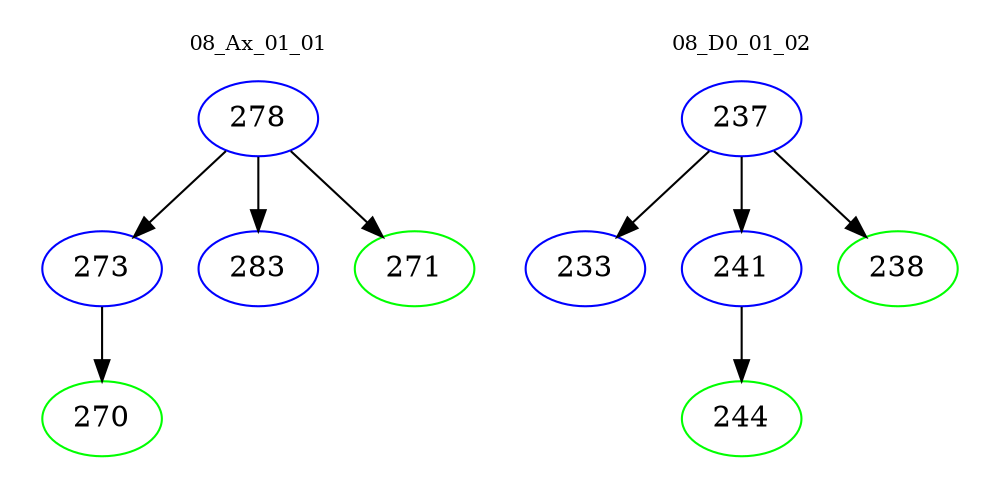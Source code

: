 digraph{
subgraph cluster_0 {
color = white
label = "08_Ax_01_01";
fontsize=10;
T0_278 [label="278", color="blue"]
T0_278 -> T0_273 [color="black"]
T0_273 [label="273", color="blue"]
T0_273 -> T0_270 [color="black"]
T0_270 [label="270", color="green"]
T0_278 -> T0_283 [color="black"]
T0_283 [label="283", color="blue"]
T0_278 -> T0_271 [color="black"]
T0_271 [label="271", color="green"]
}
subgraph cluster_1 {
color = white
label = "08_D0_01_02";
fontsize=10;
T1_237 [label="237", color="blue"]
T1_237 -> T1_233 [color="black"]
T1_233 [label="233", color="blue"]
T1_237 -> T1_241 [color="black"]
T1_241 [label="241", color="blue"]
T1_241 -> T1_244 [color="black"]
T1_244 [label="244", color="green"]
T1_237 -> T1_238 [color="black"]
T1_238 [label="238", color="green"]
}
}
